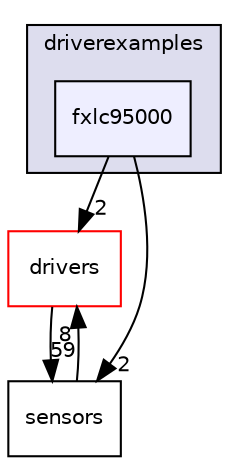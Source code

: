 digraph "driverexamples/fxlc95000" {
  compound=true
  node [ fontsize="10", fontname="Helvetica"];
  edge [ labelfontsize="10", labelfontname="Helvetica"];
  subgraph clusterdir_63958a0a083234c4c5a126855d7f4594 {
    graph [ bgcolor="#ddddee", pencolor="black", label="driverexamples" fontname="Helvetica", fontsize="10", URL="dir_63958a0a083234c4c5a126855d7f4594.html"]
  dir_d3f93b642b68e8f30df0c5bf1dc5114d [shape=box, label="fxlc95000", style="filled", fillcolor="#eeeeff", pencolor="black", URL="dir_d3f93b642b68e8f30df0c5bf1dc5114d.html"];
  }
  dir_14bc92f4b96c8519b376567118ac28b3 [shape=box label="drivers" fillcolor="white" style="filled" color="red" URL="dir_14bc92f4b96c8519b376567118ac28b3.html"];
  dir_c77a8e2546a9c75bbba96be2ef542c8e [shape=box label="sensors" URL="dir_c77a8e2546a9c75bbba96be2ef542c8e.html"];
  dir_d3f93b642b68e8f30df0c5bf1dc5114d->dir_14bc92f4b96c8519b376567118ac28b3 [headlabel="2", labeldistance=1.5 headhref="dir_000059_000072.html"];
  dir_d3f93b642b68e8f30df0c5bf1dc5114d->dir_c77a8e2546a9c75bbba96be2ef542c8e [headlabel="2", labeldistance=1.5 headhref="dir_000059_000084.html"];
  dir_14bc92f4b96c8519b376567118ac28b3->dir_c77a8e2546a9c75bbba96be2ef542c8e [headlabel="59", labeldistance=1.5 headhref="dir_000072_000084.html"];
  dir_c77a8e2546a9c75bbba96be2ef542c8e->dir_14bc92f4b96c8519b376567118ac28b3 [headlabel="8", labeldistance=1.5 headhref="dir_000084_000072.html"];
}
